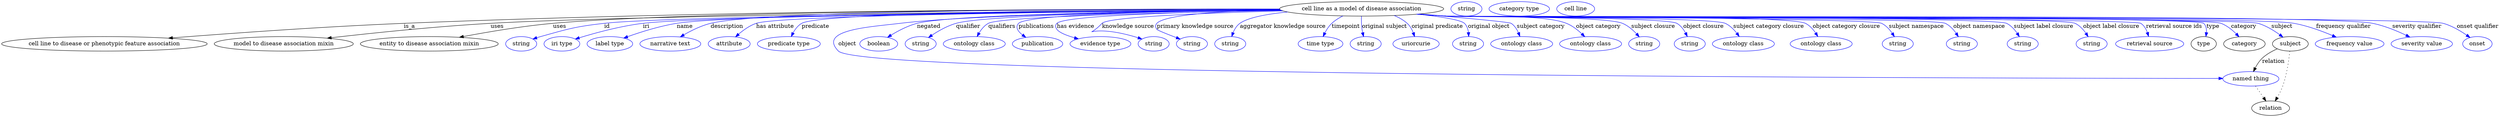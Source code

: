digraph {
	graph [bb="0,0,6190.8,283"];
	node [label="\N"];
	"cell line as a model of disease association"	[height=0.5,
		label="cell line as a model of disease association",
		pos="3370.8,265",
		width=5.6509];
	"cell line to disease or phenotypic feature association"	[height=0.5,
		pos="254.78,178",
		width=7.0771];
	"cell line as a model of disease association" -> "cell line to disease or phenotypic feature association"	[label=is_a,
		lp="1010.8,221.5",
		pos="e,413.5,192.12 3167,264.6 2756.3,265.01 1799.6,261.95 996.78,229 799.9,220.92 574.05,204.7 423.74,192.92"];
	"model to disease association mixin"	[height=0.5,
		pos="699.78,178",
		width=4.7843];
	"cell line as a model of disease association" -> "model to disease association mixin"	[label=uses,
		lp="1228.3,221.5",
		pos="e,807.46,192.08 3168.4,262.82 2707.1,259.79 1588.4,250.41 1211.8,229 1076.3,221.3 921.28,205.13 817.64,193.25"];
	"entity to disease association mixin"	[height=0.5,
		pos="1060.8,178",
		width=4.7482];
	"cell line as a model of disease association" -> "entity to disease association mixin"	[label=uses,
		lp="1383.3,221.5",
		pos="e,1135.2,194.26 3167.4,264.18 2730,263.96 1711.4,260 1366.8,229 1291.4,222.22 1206.4,207.79 1145.2,196.17"];
	id	[color=blue,
		height=0.5,
		label=string,
		pos="1287.8,178",
		width=1.0652];
	"cell line as a model of disease association" -> id	[color=blue,
		label=id,
		lp="1500.8,221.5",
		pos="e,1316.8,189.97 3169.4,262.38 2718.8,258.44 1656.4,247.33 1493.8,229 1422.5,220.96 1404.9,215.35 1335.8,196 1332.7,195.13 1329.5,\
194.16 1326.3,193.14",
		style=solid];
	iri	[color=blue,
		height=0.5,
		label="iri type",
		pos="1388.8,178",
		width=1.2277];
	"cell line as a model of disease association" -> iri	[color=blue,
		label=iri,
		lp="1597.8,221.5",
		pos="e,1422.1,190 3169.6,262.31 2736.5,258.35 1742.7,247.37 1589.8,229 1534.3,222.34 1472.2,205.35 1431.8,193.02",
		style=solid];
	name	[color=blue,
		height=0.5,
		label="label type",
		pos="1507.8,178",
		width=1.5707];
	"cell line as a model of disease association" -> name	[color=blue,
		label=name,
		lp="1693.8,221.5",
		pos="e,1542.1,192.34 3168.3,262.91 2750.1,260.21 1817.5,251.7 1673.8,229 1631.5,222.32 1584.9,207.62 1551.9,195.88",
		style=solid];
	description	[color=blue,
		height=0.5,
		label="narrative text",
		pos="1657.8,178",
		width=2.0943];
	"cell line as a model of disease association" -> description	[color=blue,
		label=description,
		lp="1797.3,221.5",
		pos="e,1682.2,195.23 3167.2,264.62 2763.7,265.11 1889.9,262.24 1756.8,229 1733.5,223.19 1709.4,211.19 1690.8,200.4",
		style=solid];
	"has attribute"	[color=blue,
		height=0.5,
		label=attribute,
		pos="1802.8,178",
		width=1.4443];
	"cell line as a model of disease association" -> "has attribute"	[color=blue,
		label="has attribute",
		lp="1916.8,221.5",
		pos="e,1818.4,195.18 3169,262.54 2773.6,259.23 1930,249.77 1869.8,229 1853.6,223.42 1838.1,212.39 1826.1,202.1",
		style=solid];
	predicate	[color=blue,
		height=0.5,
		label="predicate type",
		pos="1950.8,178",
		width=2.1665];
	"cell line as a model of disease association" -> predicate	[color=blue,
		label=predicate,
		lp="2016.8,221.5",
		pos="e,1956.8,196.13 3167.7,263.87 2794.6,262.94 2033.4,257.52 1982.8,229 1973.4,223.69 1966.3,214.32 1961.2,205.12",
		style=solid];
	object	[color=blue,
		height=0.5,
		label="named thing",
		pos="5576.8,91",
		width=1.9318];
	"cell line as a model of disease association" -> object	[color=blue,
		label=object,
		lp="2095.8,178",
		pos="e,5507,92.012 3169.6,262.25 2891.3,259.06 2403.1,250.53 2226.8,229 2152.7,219.96 2021.5,213.26 2073.8,160 2135.7,96.838 4979.7,92.318 \
5496.6,92.018",
		style=solid];
	negated	[color=blue,
		height=0.5,
		label=boolean,
		pos="2173.8,178",
		width=1.2999];
	"cell line as a model of disease association" -> negated	[color=blue,
		label=negated,
		lp="2296.8,221.5",
		pos="e,2195.4,194.19 3169,262.54 2874.3,259.67 2352,251.44 2267.8,229 2245.1,222.96 2221.8,210.63 2204.1,199.72",
		style=solid];
	qualifier	[color=blue,
		height=0.5,
		label=string,
		pos="2276.8,178",
		width=1.0652];
	"cell line as a model of disease association" -> qualifier	[color=blue,
		label=qualifier,
		lp="2394.8,221.5",
		pos="e,2296.2,193.69 3169.8,262.15 2898.3,258.85 2439.7,250.21 2364.8,229 2343.2,222.9 2321.3,210.49 2304.8,199.56",
		style=solid];
	qualifiers	[color=blue,
		height=0.5,
		label="ontology class",
		pos="2409.8,178",
		width=2.1304];
	"cell line as a model of disease association" -> qualifiers	[color=blue,
		label=qualifiers,
		lp="2478.3,221.5",
		pos="e,2416.8,196.12 3172.4,260.97 2909.8,256.32 2476.1,246.09 2444.8,229 2435,223.68 2427.4,214.31 2421.7,205.11",
		style=solid];
	publications	[color=blue,
		height=0.5,
		label=publication,
		pos="2566.8,178",
		width=1.7332];
	"cell line as a model of disease association" -> publications	[color=blue,
		label=publications,
		lp="2563.8,221.5",
		pos="e,2537.7,194.17 3169,262.64 2924.4,259.98 2542,252.12 2519.8,229 2510.7,219.57 2518.1,209.04 2529.4,200.09",
		style=solid];
	"has evidence"	[color=blue,
		height=0.5,
		label="evidence type",
		pos="2722.8,178",
		width=2.0943];
	"cell line as a model of disease association" -> "has evidence"	[color=blue,
		label="has evidence",
		lp="2661.3,221.5",
		pos="e,2668.1,190.42 3171,261.51 2953.5,257.79 2633.8,248.96 2614.8,229 2610.2,224.18 2610.9,219.39 2614.8,214 2620.6,205.95 2638.7,198.81 \
2658.4,193.11",
		style=solid];
	"knowledge source"	[color=blue,
		height=0.5,
		label=string,
		pos="2854.8,178",
		width=1.0652];
	"cell line as a model of disease association" -> "knowledge source"	[color=blue,
		label="knowledge source",
		lp="2791.3,221.5",
		pos="e,2825.8,189.9 3175.7,259.84 2991.8,254.94 2742.2,245.32 2726.8,229 2683.8,183.64 2685.1,231.11 2806.8,196 2809.9,195.11 2813.1,\
194.12 2816.3,193.09",
		style=solid];
	"primary knowledge source"	[color=blue,
		height=0.5,
		label=string,
		pos="2949.8,178",
		width=1.0652];
	"cell line as a model of disease association" -> "primary knowledge source"	[color=blue,
		label="primary knowledge source",
		lp="2957.8,221.5",
		pos="e,2920.7,189.82 3168.6,262.96 3036.3,260.1 2884.1,251.8 2862.8,229 2858.2,224.13 2859,219.52 2862.8,214 2864.3,211.71 2888.6,202.03 \
2911.2,193.42",
		style=solid];
	"aggregator knowledge source"	[color=blue,
		height=0.5,
		label=string,
		pos="3044.8,178",
		width=1.0652];
	"cell line as a model of disease association" -> "aggregator knowledge source"	[color=blue,
		label="aggregator knowledge source",
		lp="3175.3,221.5",
		pos="e,3048.5,196.16 3187.3,257.19 3136.3,252.17 3089.2,243.59 3068.8,229 3060.9,223.4 3055.5,214.51 3051.9,205.78",
		style=solid];
	timepoint	[color=blue,
		height=0.5,
		label="time type",
		pos="3268.8,178",
		width=1.5346];
	"cell line as a model of disease association" -> timepoint	[color=blue,
		label=timepoint,
		lp="3331.8,221.5",
		pos="e,3275.2,196.04 3324.2,247.35 3314.4,242.45 3304.7,236.37 3296.8,229 3289.7,222.39 3284,213.58 3279.6,205.19",
		style=solid];
	"original subject"	[color=blue,
		height=0.5,
		label=string,
		pos="3380.8,178",
		width=1.0652];
	"cell line as a model of disease association" -> "original subject"	[color=blue,
		label="original subject",
		lp="3427.8,221.5",
		pos="e,3375.6,195.93 3370.1,246.8 3370,237.12 3370.3,224.84 3371.8,214 3372.1,211.3 3372.7,208.5 3373.2,205.72",
		style=solid];
	"original predicate"	[color=blue,
		height=0.5,
		label=uriorcurie,
		pos="3505.8,178",
		width=1.5887];
	"cell line as a model of disease association" -> "original predicate"	[color=blue,
		label="original predicate",
		lp="3558.3,221.5",
		pos="e,3502.2,196 3451.6,248.41 3463.3,243.59 3474.5,237.27 3483.8,229 3490.7,222.83 3495.5,214.08 3498.9,205.62",
		style=solid];
	"original object"	[color=blue,
		height=0.5,
		label=string,
		pos="3634.8,178",
		width=1.0652];
	"cell line as a model of disease association" -> "original object"	[color=blue,
		label="original object",
		lp="3686.3,221.5",
		pos="e,3636.4,196.19 3509.9,251.86 3564.6,245.79 3616.5,237.85 3625.8,229 3631.9,223.16 3634.7,214.71 3635.8,206.41",
		style=solid];
	"subject category"	[color=blue,
		height=0.5,
		label="ontology class",
		pos="3767.8,178",
		width=2.1304];
	"cell line as a model of disease association" -> "subject category"	[color=blue,
		label="subject category",
		lp="3815.3,221.5",
		pos="e,3763.4,196.27 3513.1,252.13 3615.7,243.33 3736.9,232.31 3741.8,229 3750,223.46 3755.8,214.47 3759.8,205.63",
		style=solid];
	"object category"	[color=blue,
		height=0.5,
		label="ontology class",
		pos="3938.8,178",
		width=2.1304];
	"cell line as a model of disease association" -> "object category"	[color=blue,
		label="object category",
		lp="3958.3,221.5",
		pos="e,3924.3,195.69 3514,252.2 3537.3,250.39 3561.2,248.59 3583.8,247 3649.3,242.39 3817.7,253.23 3878.8,229 3893.2,223.28 3906.7,212.71 \
3917.2,202.75",
		style=solid];
	"subject closure"	[color=blue,
		height=0.5,
		label=string,
		pos="4071.8,178",
		width=1.0652];
	"cell line as a model of disease association" -> "subject closure"	[color=blue,
		label="subject closure",
		lp="4094.3,221.5",
		pos="e,4059.6,195.28 3511.6,251.99 3535.7,250.16 3560.4,248.41 3583.8,247 3632,244.08 3973.2,247.54 4017.8,229 4031.2,223.42 4043.3,212.95 \
4052.7,203.02",
		style=solid];
	"object closure"	[color=blue,
		height=0.5,
		label=string,
		pos="4184.8,178",
		width=1.0652];
	"cell line as a model of disease association" -> "object closure"	[color=blue,
		label="object closure",
		lp="4218.8,221.5",
		pos="e,4178.7,196.11 3510.5,251.88 3534.9,250.04 3560.1,248.32 3583.8,247 3615.4,245.24 4125.3,244.62 4152.8,229 4162.2,223.66 4169.3,\
214.28 4174.3,205.09",
		style=solid];
	"subject category closure"	[color=blue,
		height=0.5,
		label="ontology class",
		pos="4317.8,178",
		width=2.1304];
	"cell line as a model of disease association" -> "subject category closure"	[color=blue,
		label="subject category closure",
		lp="4380.3,221.5",
		pos="e,4307.6,196.28 3509.6,251.84 3534.3,249.98 3559.8,248.27 3583.8,247 3622,244.98 4238,245.03 4272.8,229 4284.3,223.7 4294.1,213.94 \
4301.6,204.44",
		style=solid];
	"object category closure"	[color=blue,
		height=0.5,
		label="ontology class",
		pos="4510.8,178",
		width=2.1304];
	"cell line as a model of disease association" -> "object category closure"	[color=blue,
		label="object category closure",
		lp="4573.3,221.5",
		pos="e,4502.5,196.24 3509.1,251.76 3533.9,249.91 3559.6,248.21 3583.8,247 3633.1,244.54 4427.7,251.1 4471.8,229 4482.2,223.77 4490.7,\
214.29 4497.1,204.97",
		style=solid];
	"subject namespace"	[color=blue,
		height=0.5,
		label=string,
		pos="4700.8,178",
		width=1.0652];
	"cell line as a model of disease association" -> "subject namespace"	[color=blue,
		label="subject namespace",
		lp="4746.8,221.5",
		pos="e,4692.5,195.78 3508.5,251.73 3533.5,249.87 3559.4,248.17 3583.8,247 3613.7,245.56 4633.9,242.19 4660.8,229 4671.6,223.67 4680.5,\
213.85 4687.1,204.32",
		style=solid];
	"object namespace"	[color=blue,
		height=0.5,
		label=string,
		pos="4859.8,178",
		width=1.0652];
	"cell line as a model of disease association" -> "object namespace"	[color=blue,
		label="object namespace",
		lp="4902.8,221.5",
		pos="e,4851.2,195.8 3508.2,251.71 3533.3,249.84 3559.3,248.15 3583.8,247 3618,245.38 4787.9,243.9 4818.8,229 4829.8,223.7 4838.8,213.88 \
4845.6,204.34",
		style=solid];
	"subject label closure"	[color=blue,
		height=0.5,
		label=string,
		pos="5010.8,178",
		width=1.0652];
	"cell line as a model of disease association" -> "subject label closure"	[color=blue,
		label="subject label closure",
		lp="5062.8,221.5",
		pos="e,5002.5,195.79 3507.9,251.7 3533.1,249.83 3559.2,248.14 3583.8,247 3622.3,245.22 4936.2,245.92 4970.8,229 4981.6,223.69 4990.5,\
213.88 4997.1,204.34",
		style=solid];
	"object label closure"	[color=blue,
		height=0.5,
		label=string,
		pos="5181.8,178",
		width=1.0652];
	"cell line as a model of disease association" -> "object label closure"	[color=blue,
		label="object label closure",
		lp="5230.3,221.5",
		pos="e,5173.2,195.81 3507.9,251.67 3533.1,249.8 3559.2,248.12 3583.8,247 3627,245.03 5101.8,247.73 5140.8,229 5151.8,223.72 5160.8,213.9 \
5167.6,204.36",
		style=solid];
	"retrieval source ids"	[color=blue,
		height=0.5,
		label="retrieval source",
		pos="5325.8,178",
		width=2.347];
	"cell line as a model of disease association" -> "retrieval source ids"	[color=blue,
		label="retrieval source ids",
		lp="5386.3,221.5",
		pos="e,5323,196.48 3507.6,251.67 3532.9,249.79 3559.1,248.11 3583.8,247 3607.6,245.92 5283.8,242.16 5303.8,229 5311.7,223.76 5316.8,214.96 \
5320.1,206.18",
		style=solid];
	type	[height=0.5,
		pos="5459.8,178",
		width=0.86659];
	"cell line as a model of disease association" -> type	[color=blue,
		label=type,
		lp="5482.8,221.5",
		pos="e,5465.3,196.13 3507.6,251.65 3532.9,249.78 3559.1,248.1 3583.8,247 3609.8,245.84 5441.4,247.51 5459.8,229 5465.7,223.04 5467.1,\
214.45 5466.6,206.06",
		style=solid];
	category	[height=0.5,
		pos="5560.8,178",
		width=1.4263];
	"cell line as a model of disease association" -> category	[color=blue,
		label=category,
		lp="5559.3,221.5",
		pos="e,5547.5,195.46 3507.6,251.65 3532.9,249.77 3559.1,248.1 3583.8,247 3637,244.63 5452.9,247.8 5502.8,229 5517.1,223.62 5530.2,213.02 \
5540.3,202.95",
		style=solid];
	subject	[height=0.5,
		pos="5674.8,178",
		width=1.2277];
	"cell line as a model of disease association" -> subject	[color=blue,
		label=subject,
		lp="5653.8,221.5",
		pos="e,5656.5,194.56 3507.6,251.64 3532.9,249.76 3559.1,248.09 3583.8,247 3639.6,244.53 5541.1,244.64 5594.8,229 5614.2,223.33 5633.6,\
211.46 5648.4,200.71",
		style=solid];
	"frequency qualifier"	[color=blue,
		height=0.5,
		label="frequency value",
		pos="5821.8,178",
		width=2.3651];
	"cell line as a model of disease association" -> "frequency qualifier"	[color=blue,
		label="frequency qualifier",
		lp="5806.8,221.5",
		pos="e,5788.6,194.62 3507.3,251.65 3532.7,249.77 3559,248.09 3583.8,247 3700.3,241.86 5569,249.67 5683.8,229 5716.8,223.05 5752.4,209.97 \
5779.2,198.68",
		style=solid];
	"severity qualifier"	[color=blue,
		height=0.5,
		label="severity value",
		pos="6000.8,178",
		width=2.1123];
	"cell line as a model of disease association" -> "severity qualifier"	[color=blue,
		label="severity qualifier",
		lp="5988.8,221.5",
		pos="e,5971.2,194.87 3507.3,251.64 3532.7,249.76 3559,248.08 3583.8,247 3711.2,241.42 5753.8,254.13 5878.8,229 5907.8,223.17 5938.6,210.49 \
5962,199.36",
		style=solid];
	"onset qualifier"	[color=blue,
		height=0.5,
		label=onset,
		pos="6137.8,178",
		width=1.011];
	"cell line as a model of disease association" -> "onset qualifier"	[color=blue,
		label="onset qualifier",
		lp="6139.3,221.5",
		pos="e,6119.4,193.86 3507.3,251.63 3532.7,249.75 3559,248.08 3583.8,247 3652.3,244.02 5987.7,247.44 6053.8,229 6074.6,223.19 6095.5,210.78 \
6111.3,199.78",
		style=solid];
	relation	[height=0.5,
		pos="5625.8,18",
		width=1.2999];
	object -> relation	[pos="e,5614.2,35.705 5588.4,73.174 5594.4,64.509 5601.8,53.768 5608.4,44.141",
		style=dotted];
	association_type	[color=blue,
		height=0.5,
		label=string,
		pos="3630.8,265",
		width=1.0652];
	association_category	[color=blue,
		height=0.5,
		label="category type",
		pos="3761.8,265",
		width=2.0762];
	subject -> object	[label=relation,
		lp="5632.8,134.5",
		pos="e,5583.2,108.97 5642.3,165.59 5629.5,159.94 5615.4,152.13 5604.8,142 5597.8,135.31 5592,126.48 5587.6,118.1"];
	subject -> relation	[pos="e,5637,35.828 5673.4,159.99 5671.3,139.02 5666.4,102.55 5655.8,73 5652.3,63.258 5647.2,53.189 5642.1,44.423",
		style=dotted];
	"cell line as a model of disease association_subject"	[color=blue,
		height=0.5,
		label="cell line",
		pos="3901.8,265",
		width=1.2999];
}
